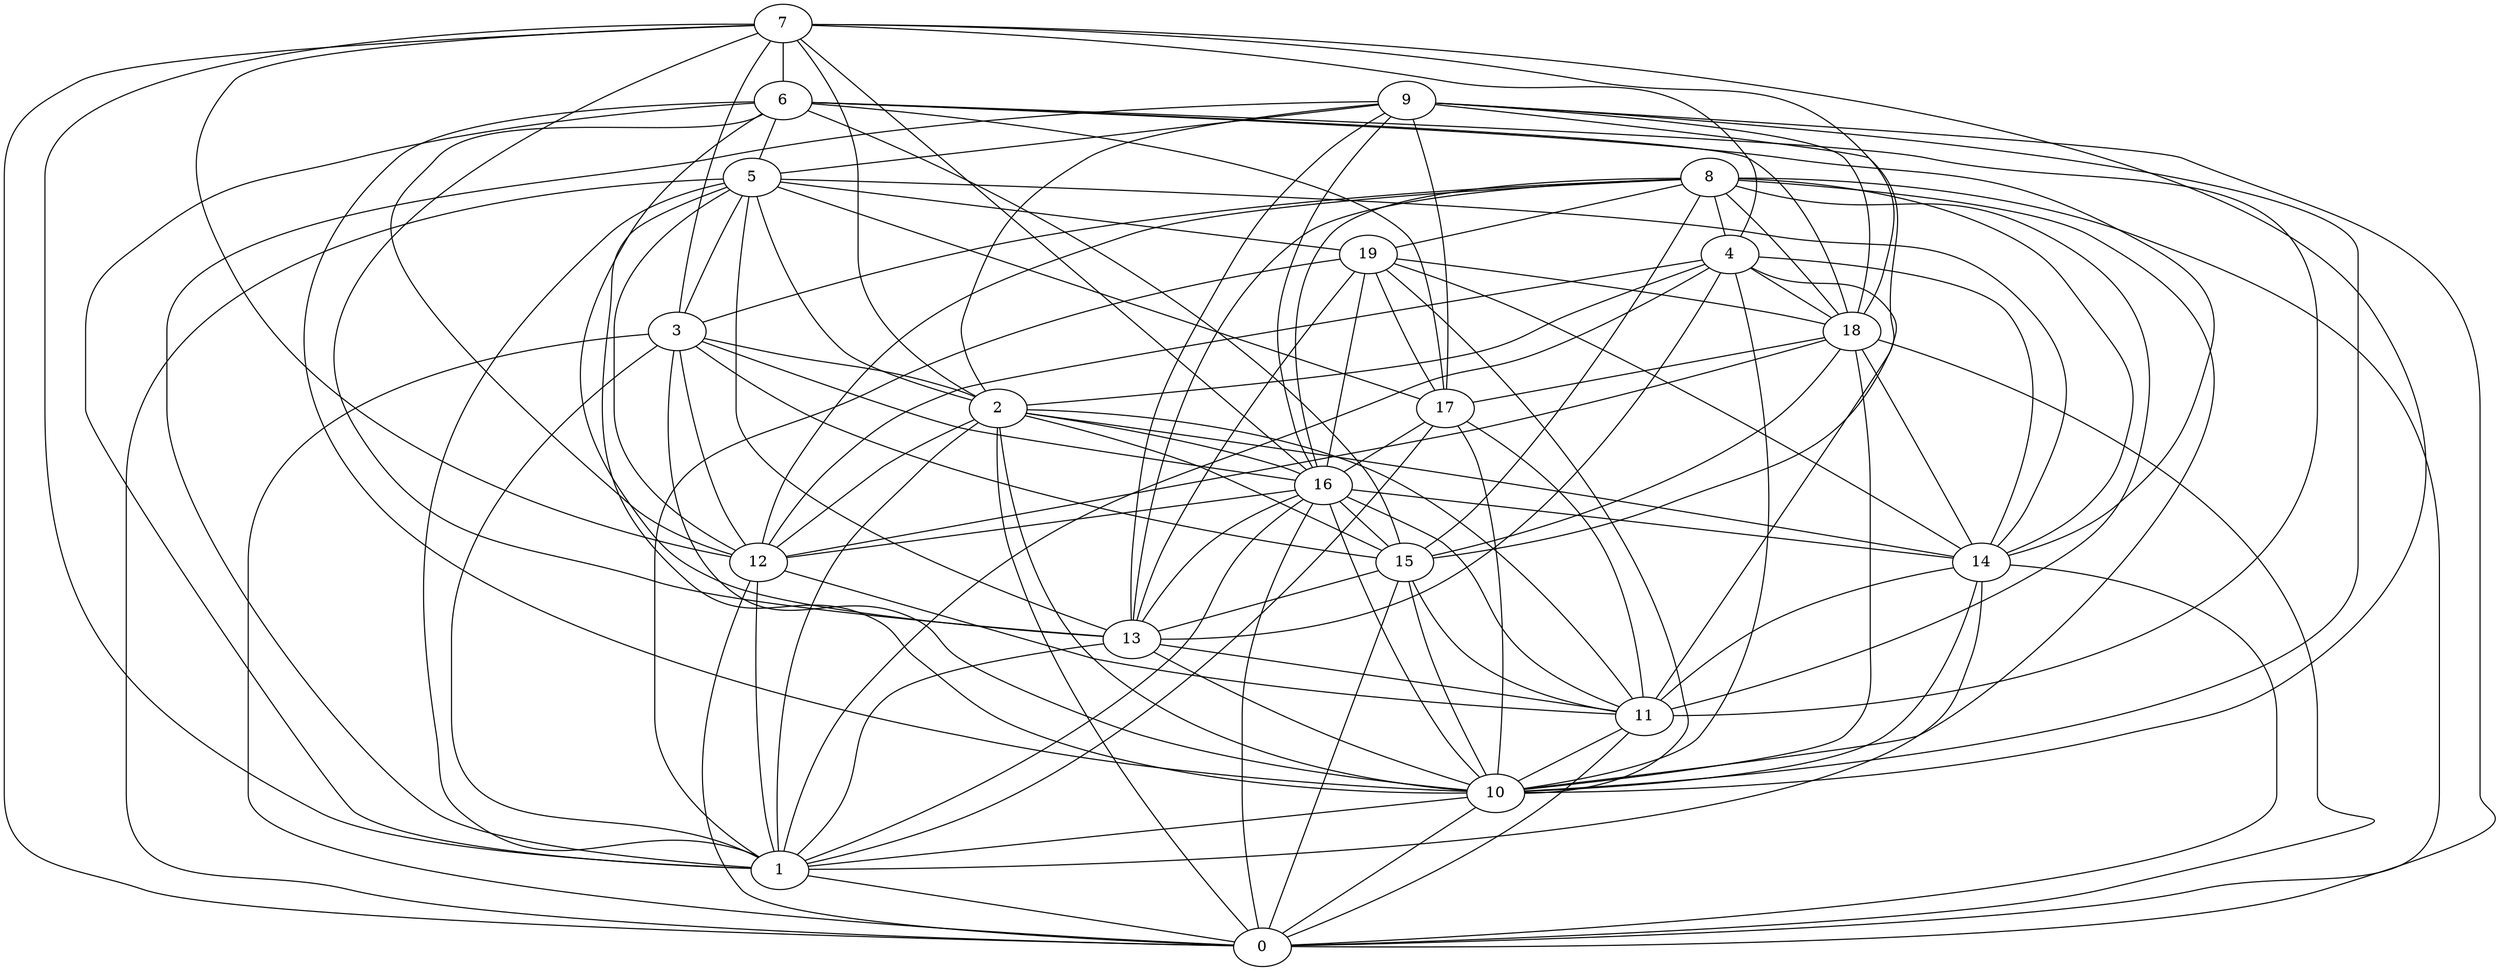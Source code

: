 digraph GG_graph {

subgraph G_graph {
edge [color = black]
"19" -> "17" [dir = none]
"19" -> "1" [dir = none]
"19" -> "18" [dir = none]
"19" -> "10" [dir = none]
"19" -> "14" [dir = none]
"6" -> "15" [dir = none]
"6" -> "12" [dir = none]
"6" -> "1" [dir = none]
"16" -> "11" [dir = none]
"16" -> "12" [dir = none]
"16" -> "10" [dir = none]
"16" -> "15" [dir = none]
"3" -> "12" [dir = none]
"3" -> "16" [dir = none]
"14" -> "11" [dir = none]
"4" -> "18" [dir = none]
"4" -> "2" [dir = none]
"4" -> "10" [dir = none]
"2" -> "1" [dir = none]
"2" -> "12" [dir = none]
"2" -> "11" [dir = none]
"2" -> "10" [dir = none]
"2" -> "0" [dir = none]
"17" -> "10" [dir = none]
"7" -> "3" [dir = none]
"7" -> "16" [dir = none]
"7" -> "6" [dir = none]
"7" -> "12" [dir = none]
"7" -> "10" [dir = none]
"7" -> "2" [dir = none]
"15" -> "11" [dir = none]
"15" -> "0" [dir = none]
"13" -> "10" [dir = none]
"18" -> "10" [dir = none]
"18" -> "15" [dir = none]
"11" -> "10" [dir = none]
"8" -> "19" [dir = none]
"8" -> "14" [dir = none]
"8" -> "3" [dir = none]
"8" -> "16" [dir = none]
"8" -> "13" [dir = none]
"8" -> "0" [dir = none]
"8" -> "10" [dir = none]
"8" -> "15" [dir = none]
"8" -> "12" [dir = none]
"5" -> "13" [dir = none]
"5" -> "14" [dir = none]
"5" -> "10" [dir = none]
"5" -> "12" [dir = none]
"5" -> "1" [dir = none]
"9" -> "13" [dir = none]
"9" -> "16" [dir = none]
"9" -> "10" [dir = none]
"9" -> "15" [dir = none]
"9" -> "17" [dir = none]
"9" -> "2" [dir = none]
"9" -> "5" [dir = none]
"6" -> "5" [dir = none]
"8" -> "4" [dir = none]
"7" -> "4" [dir = none]
"6" -> "14" [dir = none]
"5" -> "17" [dir = none]
"10" -> "0" [dir = none]
"13" -> "11" [dir = none]
"3" -> "0" [dir = none]
"7" -> "13" [dir = none]
"8" -> "11" [dir = none]
"19" -> "16" [dir = none]
"12" -> "11" [dir = none]
"4" -> "1" [dir = none]
"14" -> "0" [dir = none]
"5" -> "0" [dir = none]
"17" -> "16" [dir = none]
"12" -> "0" [dir = none]
"15" -> "13" [dir = none]
"6" -> "10" [dir = none]
"10" -> "1" [dir = none]
"5" -> "3" [dir = none]
"19" -> "13" [dir = none]
"13" -> "1" [dir = none]
"5" -> "2" [dir = none]
"7" -> "1" [dir = none]
"9" -> "18" [dir = none]
"7" -> "0" [dir = none]
"16" -> "0" [dir = none]
"18" -> "17" [dir = none]
"11" -> "0" [dir = none]
"14" -> "1" [dir = none]
"7" -> "18" [dir = none]
"3" -> "15" [dir = none]
"2" -> "14" [dir = none]
"3" -> "2" [dir = none]
"16" -> "13" [dir = none]
"17" -> "1" [dir = none]
"6" -> "13" [dir = none]
"4" -> "12" [dir = none]
"6" -> "18" [dir = none]
"18" -> "14" [dir = none]
"2" -> "16" [dir = none]
"6" -> "17" [dir = none]
"3" -> "10" [dir = none]
"9" -> "0" [dir = none]
"12" -> "1" [dir = none]
"18" -> "12" [dir = none]
"1" -> "0" [dir = none]
"3" -> "1" [dir = none]
"14" -> "10" [dir = none]
"16" -> "1" [dir = none]
"16" -> "14" [dir = none]
"17" -> "11" [dir = none]
"2" -> "15" [dir = none]
"6" -> "11" [dir = none]
"18" -> "0" [dir = none]
"4" -> "14" [dir = none]
"15" -> "10" [dir = none]
"4" -> "11" [dir = none]
"5" -> "19" [dir = none]
"8" -> "18" [dir = none]
"9" -> "1" [dir = none]
"4" -> "13" [dir = none]
}

}
